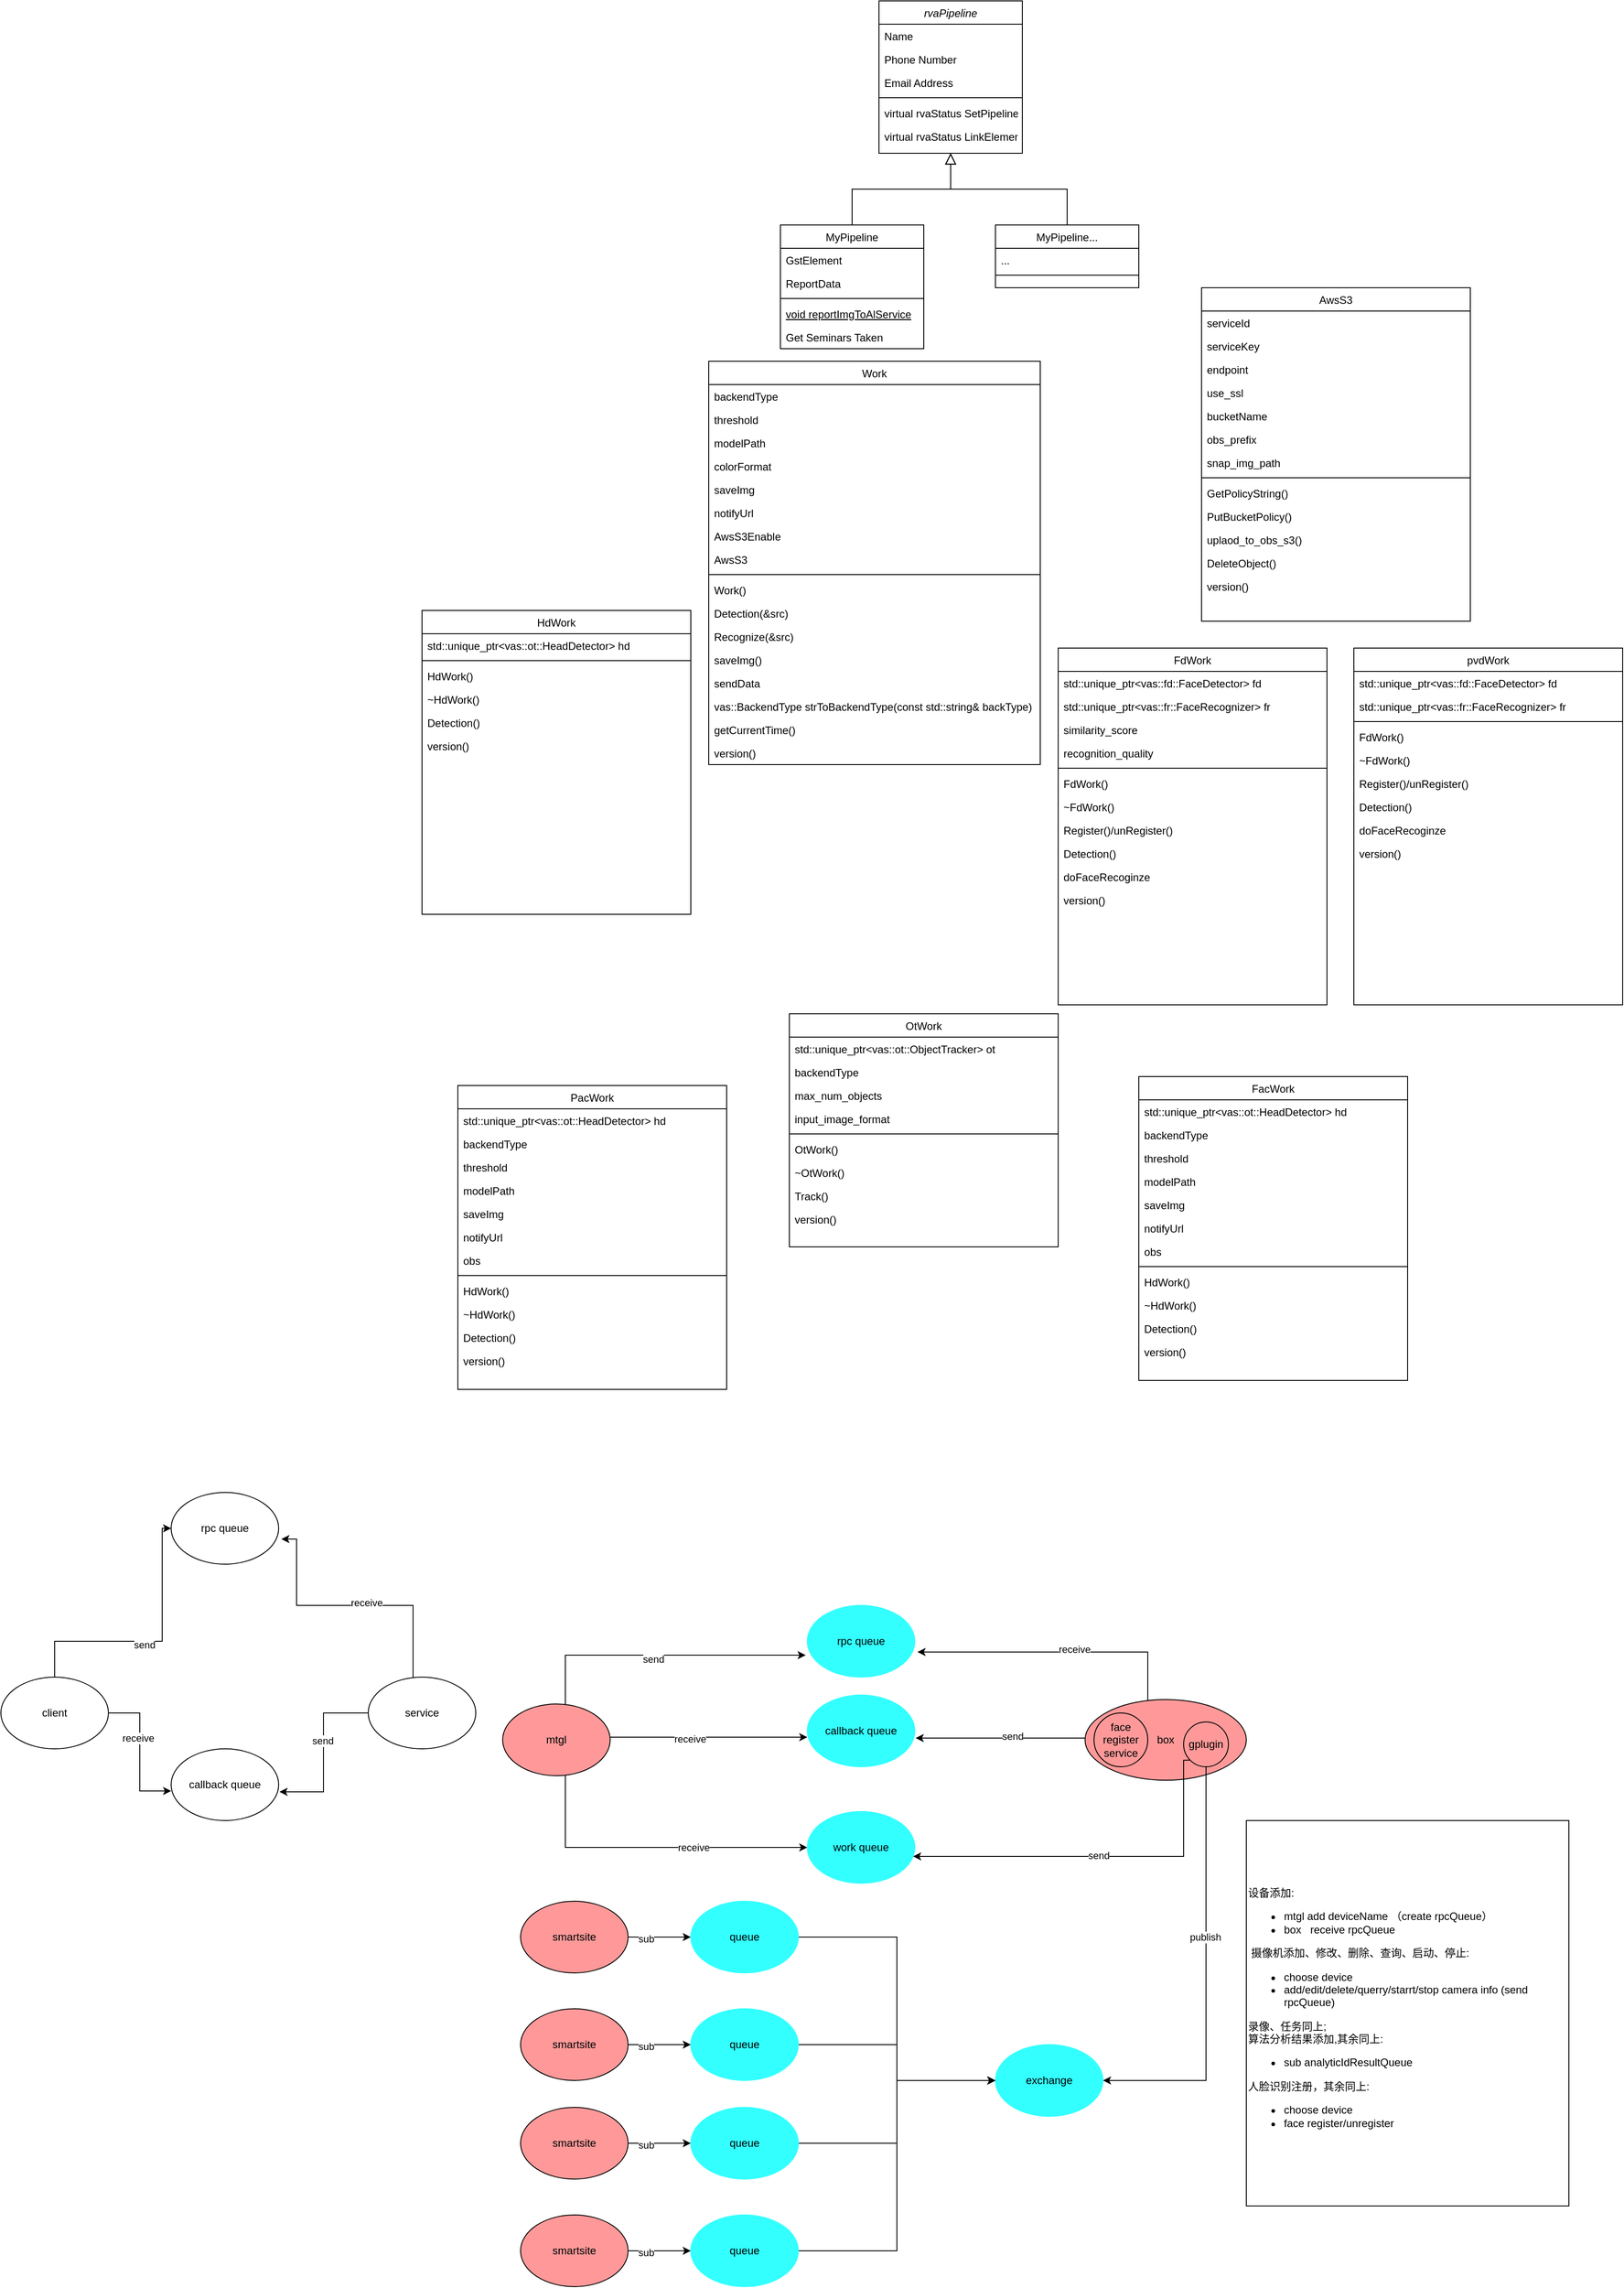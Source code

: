 <mxfile version="14.7.5" type="github">
  <diagram id="C5RBs43oDa-KdzZeNtuy" name="Page-1">
    <mxGraphModel dx="2182" dy="829" grid="1" gridSize="10" guides="1" tooltips="1" connect="1" arrows="1" fold="1" page="1" pageScale="1" pageWidth="827" pageHeight="1169" math="0" shadow="0">
      <root>
        <mxCell id="WIyWlLk6GJQsqaUBKTNV-0" />
        <mxCell id="WIyWlLk6GJQsqaUBKTNV-1" parent="WIyWlLk6GJQsqaUBKTNV-0" />
        <mxCell id="zkfFHV4jXpPFQw0GAbJ--0" value="rvaPipeline" style="swimlane;fontStyle=2;align=center;verticalAlign=top;childLayout=stackLayout;horizontal=1;startSize=26;horizontalStack=0;resizeParent=1;resizeLast=0;collapsible=1;marginBottom=0;rounded=0;shadow=0;strokeWidth=1;" parent="WIyWlLk6GJQsqaUBKTNV-1" vertex="1">
          <mxGeometry x="220" y="10" width="160" height="170" as="geometry">
            <mxRectangle x="230" y="140" width="160" height="26" as="alternateBounds" />
          </mxGeometry>
        </mxCell>
        <mxCell id="zkfFHV4jXpPFQw0GAbJ--1" value="Name" style="text;align=left;verticalAlign=top;spacingLeft=4;spacingRight=4;overflow=hidden;rotatable=0;points=[[0,0.5],[1,0.5]];portConstraint=eastwest;" parent="zkfFHV4jXpPFQw0GAbJ--0" vertex="1">
          <mxGeometry y="26" width="160" height="26" as="geometry" />
        </mxCell>
        <mxCell id="zkfFHV4jXpPFQw0GAbJ--2" value="Phone Number" style="text;align=left;verticalAlign=top;spacingLeft=4;spacingRight=4;overflow=hidden;rotatable=0;points=[[0,0.5],[1,0.5]];portConstraint=eastwest;rounded=0;shadow=0;html=0;" parent="zkfFHV4jXpPFQw0GAbJ--0" vertex="1">
          <mxGeometry y="52" width="160" height="26" as="geometry" />
        </mxCell>
        <mxCell id="zkfFHV4jXpPFQw0GAbJ--3" value="Email Address" style="text;align=left;verticalAlign=top;spacingLeft=4;spacingRight=4;overflow=hidden;rotatable=0;points=[[0,0.5],[1,0.5]];portConstraint=eastwest;rounded=0;shadow=0;html=0;" parent="zkfFHV4jXpPFQw0GAbJ--0" vertex="1">
          <mxGeometry y="78" width="160" height="26" as="geometry" />
        </mxCell>
        <mxCell id="zkfFHV4jXpPFQw0GAbJ--4" value="" style="line;html=1;strokeWidth=1;align=left;verticalAlign=middle;spacingTop=-1;spacingLeft=3;spacingRight=3;rotatable=0;labelPosition=right;points=[];portConstraint=eastwest;" parent="zkfFHV4jXpPFQw0GAbJ--0" vertex="1">
          <mxGeometry y="104" width="160" height="8" as="geometry" />
        </mxCell>
        <mxCell id="zkfFHV4jXpPFQw0GAbJ--5" value="virtual rvaStatus SetPipelineParams" style="text;align=left;verticalAlign=top;spacingLeft=4;spacingRight=4;overflow=hidden;rotatable=0;points=[[0,0.5],[1,0.5]];portConstraint=eastwest;" parent="zkfFHV4jXpPFQw0GAbJ--0" vertex="1">
          <mxGeometry y="112" width="160" height="26" as="geometry" />
        </mxCell>
        <mxCell id="EIuWIeSCN8ZFaZUn1zgs-3" value="virtual rvaStatus LinkElements()" style="text;align=left;verticalAlign=top;spacingLeft=4;spacingRight=4;overflow=hidden;rotatable=0;points=[[0,0.5],[1,0.5]];portConstraint=eastwest;" parent="zkfFHV4jXpPFQw0GAbJ--0" vertex="1">
          <mxGeometry y="138" width="160" height="26" as="geometry" />
        </mxCell>
        <mxCell id="zkfFHV4jXpPFQw0GAbJ--6" value="MyPipeline" style="swimlane;fontStyle=0;align=center;verticalAlign=top;childLayout=stackLayout;horizontal=1;startSize=26;horizontalStack=0;resizeParent=1;resizeLast=0;collapsible=1;marginBottom=0;rounded=0;shadow=0;strokeWidth=1;" parent="WIyWlLk6GJQsqaUBKTNV-1" vertex="1">
          <mxGeometry x="110" y="260" width="160" height="138" as="geometry">
            <mxRectangle x="130" y="380" width="160" height="26" as="alternateBounds" />
          </mxGeometry>
        </mxCell>
        <mxCell id="zkfFHV4jXpPFQw0GAbJ--7" value="GstElement" style="text;align=left;verticalAlign=top;spacingLeft=4;spacingRight=4;overflow=hidden;rotatable=0;points=[[0,0.5],[1,0.5]];portConstraint=eastwest;" parent="zkfFHV4jXpPFQw0GAbJ--6" vertex="1">
          <mxGeometry y="26" width="160" height="26" as="geometry" />
        </mxCell>
        <mxCell id="zkfFHV4jXpPFQw0GAbJ--8" value="ReportData" style="text;align=left;verticalAlign=top;spacingLeft=4;spacingRight=4;overflow=hidden;rotatable=0;points=[[0,0.5],[1,0.5]];portConstraint=eastwest;rounded=0;shadow=0;html=0;" parent="zkfFHV4jXpPFQw0GAbJ--6" vertex="1">
          <mxGeometry y="52" width="160" height="26" as="geometry" />
        </mxCell>
        <mxCell id="zkfFHV4jXpPFQw0GAbJ--9" value="" style="line;html=1;strokeWidth=1;align=left;verticalAlign=middle;spacingTop=-1;spacingLeft=3;spacingRight=3;rotatable=0;labelPosition=right;points=[];portConstraint=eastwest;" parent="zkfFHV4jXpPFQw0GAbJ--6" vertex="1">
          <mxGeometry y="78" width="160" height="8" as="geometry" />
        </mxCell>
        <mxCell id="zkfFHV4jXpPFQw0GAbJ--10" value="void reportImgToAlService" style="text;align=left;verticalAlign=top;spacingLeft=4;spacingRight=4;overflow=hidden;rotatable=0;points=[[0,0.5],[1,0.5]];portConstraint=eastwest;fontStyle=4;" parent="zkfFHV4jXpPFQw0GAbJ--6" vertex="1">
          <mxGeometry y="86" width="160" height="26" as="geometry" />
        </mxCell>
        <mxCell id="zkfFHV4jXpPFQw0GAbJ--11" value="Get Seminars Taken" style="text;align=left;verticalAlign=top;spacingLeft=4;spacingRight=4;overflow=hidden;rotatable=0;points=[[0,0.5],[1,0.5]];portConstraint=eastwest;" parent="zkfFHV4jXpPFQw0GAbJ--6" vertex="1">
          <mxGeometry y="112" width="160" height="26" as="geometry" />
        </mxCell>
        <mxCell id="zkfFHV4jXpPFQw0GAbJ--12" value="" style="endArrow=block;endSize=10;endFill=0;shadow=0;strokeWidth=1;rounded=0;edgeStyle=elbowEdgeStyle;elbow=vertical;" parent="WIyWlLk6GJQsqaUBKTNV-1" source="zkfFHV4jXpPFQw0GAbJ--6" target="zkfFHV4jXpPFQw0GAbJ--0" edge="1">
          <mxGeometry width="160" relative="1" as="geometry">
            <mxPoint x="190" y="103" as="sourcePoint" />
            <mxPoint x="190" y="103" as="targetPoint" />
          </mxGeometry>
        </mxCell>
        <mxCell id="zkfFHV4jXpPFQw0GAbJ--13" value="MyPipeline..." style="swimlane;fontStyle=0;align=center;verticalAlign=top;childLayout=stackLayout;horizontal=1;startSize=26;horizontalStack=0;resizeParent=1;resizeLast=0;collapsible=1;marginBottom=0;rounded=0;shadow=0;strokeWidth=1;" parent="WIyWlLk6GJQsqaUBKTNV-1" vertex="1">
          <mxGeometry x="350" y="260" width="160" height="70" as="geometry">
            <mxRectangle x="340" y="380" width="170" height="26" as="alternateBounds" />
          </mxGeometry>
        </mxCell>
        <mxCell id="zkfFHV4jXpPFQw0GAbJ--14" value="..." style="text;align=left;verticalAlign=top;spacingLeft=4;spacingRight=4;overflow=hidden;rotatable=0;points=[[0,0.5],[1,0.5]];portConstraint=eastwest;" parent="zkfFHV4jXpPFQw0GAbJ--13" vertex="1">
          <mxGeometry y="26" width="160" height="26" as="geometry" />
        </mxCell>
        <mxCell id="zkfFHV4jXpPFQw0GAbJ--15" value="" style="line;html=1;strokeWidth=1;align=left;verticalAlign=middle;spacingTop=-1;spacingLeft=3;spacingRight=3;rotatable=0;labelPosition=right;points=[];portConstraint=eastwest;" parent="zkfFHV4jXpPFQw0GAbJ--13" vertex="1">
          <mxGeometry y="52" width="160" height="8" as="geometry" />
        </mxCell>
        <mxCell id="zkfFHV4jXpPFQw0GAbJ--16" value="" style="endArrow=block;endSize=10;endFill=0;shadow=0;strokeWidth=1;rounded=0;edgeStyle=elbowEdgeStyle;elbow=vertical;" parent="WIyWlLk6GJQsqaUBKTNV-1" source="zkfFHV4jXpPFQw0GAbJ--13" target="zkfFHV4jXpPFQw0GAbJ--0" edge="1">
          <mxGeometry width="160" relative="1" as="geometry">
            <mxPoint x="200" y="273" as="sourcePoint" />
            <mxPoint x="300" y="171" as="targetPoint" />
          </mxGeometry>
        </mxCell>
        <mxCell id="EIuWIeSCN8ZFaZUn1zgs-45" value="HdWork" style="swimlane;fontStyle=0;align=center;verticalAlign=top;childLayout=stackLayout;horizontal=1;startSize=26;horizontalStack=0;resizeParent=1;resizeLast=0;collapsible=1;marginBottom=0;rounded=0;shadow=0;strokeWidth=1;" parent="WIyWlLk6GJQsqaUBKTNV-1" vertex="1">
          <mxGeometry x="-290" y="690" width="300" height="339" as="geometry">
            <mxRectangle x="508" y="120" width="160" height="26" as="alternateBounds" />
          </mxGeometry>
        </mxCell>
        <mxCell id="EIuWIeSCN8ZFaZUn1zgs-46" value="std::unique_ptr&lt;vas::ot::HeadDetector&gt; hd" style="text;align=left;verticalAlign=top;spacingLeft=4;spacingRight=4;overflow=hidden;rotatable=0;points=[[0,0.5],[1,0.5]];portConstraint=eastwest;" parent="EIuWIeSCN8ZFaZUn1zgs-45" vertex="1">
          <mxGeometry y="26" width="300" height="26" as="geometry" />
        </mxCell>
        <mxCell id="EIuWIeSCN8ZFaZUn1zgs-51" value="" style="line;html=1;strokeWidth=1;align=left;verticalAlign=middle;spacingTop=-1;spacingLeft=3;spacingRight=3;rotatable=0;labelPosition=right;points=[];portConstraint=eastwest;" parent="EIuWIeSCN8ZFaZUn1zgs-45" vertex="1">
          <mxGeometry y="52" width="300" height="8" as="geometry" />
        </mxCell>
        <mxCell id="EIuWIeSCN8ZFaZUn1zgs-52" value="HdWork()" style="text;align=left;verticalAlign=top;spacingLeft=4;spacingRight=4;overflow=hidden;rotatable=0;points=[[0,0.5],[1,0.5]];portConstraint=eastwest;" parent="EIuWIeSCN8ZFaZUn1zgs-45" vertex="1">
          <mxGeometry y="60" width="300" height="26" as="geometry" />
        </mxCell>
        <mxCell id="EIuWIeSCN8ZFaZUn1zgs-55" value="~HdWork()" style="text;align=left;verticalAlign=top;spacingLeft=4;spacingRight=4;overflow=hidden;rotatable=0;points=[[0,0.5],[1,0.5]];portConstraint=eastwest;" parent="EIuWIeSCN8ZFaZUn1zgs-45" vertex="1">
          <mxGeometry y="86" width="300" height="26" as="geometry" />
        </mxCell>
        <mxCell id="aHSUzF2l3U4_WT08x_av-0" value="Detection()" style="text;align=left;verticalAlign=top;spacingLeft=4;spacingRight=4;overflow=hidden;rotatable=0;points=[[0,0.5],[1,0.5]];portConstraint=eastwest;" parent="EIuWIeSCN8ZFaZUn1zgs-45" vertex="1">
          <mxGeometry y="112" width="300" height="26" as="geometry" />
        </mxCell>
        <mxCell id="aHSUzF2l3U4_WT08x_av-1" value="version()" style="text;align=left;verticalAlign=top;spacingLeft=4;spacingRight=4;overflow=hidden;rotatable=0;points=[[0,0.5],[1,0.5]];portConstraint=eastwest;" parent="EIuWIeSCN8ZFaZUn1zgs-45" vertex="1">
          <mxGeometry y="138" width="300" height="26" as="geometry" />
        </mxCell>
        <mxCell id="aHSUzF2l3U4_WT08x_av-2" value="FdWork" style="swimlane;fontStyle=0;align=center;verticalAlign=top;childLayout=stackLayout;horizontal=1;startSize=26;horizontalStack=0;resizeParent=1;resizeLast=0;collapsible=1;marginBottom=0;rounded=0;shadow=0;strokeWidth=1;" parent="WIyWlLk6GJQsqaUBKTNV-1" vertex="1">
          <mxGeometry x="420" y="732" width="300" height="398" as="geometry">
            <mxRectangle x="508" y="120" width="160" height="26" as="alternateBounds" />
          </mxGeometry>
        </mxCell>
        <mxCell id="aHSUzF2l3U4_WT08x_av-3" value="std::unique_ptr&lt;vas::fd::FaceDetector&gt; fd" style="text;align=left;verticalAlign=top;spacingLeft=4;spacingRight=4;overflow=hidden;rotatable=0;points=[[0,0.5],[1,0.5]];portConstraint=eastwest;" parent="aHSUzF2l3U4_WT08x_av-2" vertex="1">
          <mxGeometry y="26" width="300" height="26" as="geometry" />
        </mxCell>
        <mxCell id="wuCH2IQg_Po8L5Twyxa0-1" value="std::unique_ptr&lt;vas::fr::FaceRecognizer&gt; fr" style="text;align=left;verticalAlign=top;spacingLeft=4;spacingRight=4;overflow=hidden;rotatable=0;points=[[0,0.5],[1,0.5]];portConstraint=eastwest;" parent="aHSUzF2l3U4_WT08x_av-2" vertex="1">
          <mxGeometry y="52" width="300" height="26" as="geometry" />
        </mxCell>
        <mxCell id="wuCH2IQg_Po8L5Twyxa0-94" value="similarity_score" style="text;align=left;verticalAlign=top;spacingLeft=4;spacingRight=4;overflow=hidden;rotatable=0;points=[[0,0.5],[1,0.5]];portConstraint=eastwest;" parent="aHSUzF2l3U4_WT08x_av-2" vertex="1">
          <mxGeometry y="78" width="300" height="26" as="geometry" />
        </mxCell>
        <mxCell id="wuCH2IQg_Po8L5Twyxa0-95" value="recognition_quality" style="text;align=left;verticalAlign=top;spacingLeft=4;spacingRight=4;overflow=hidden;rotatable=0;points=[[0,0.5],[1,0.5]];portConstraint=eastwest;" parent="aHSUzF2l3U4_WT08x_av-2" vertex="1">
          <mxGeometry y="104" width="300" height="26" as="geometry" />
        </mxCell>
        <mxCell id="aHSUzF2l3U4_WT08x_av-10" value="" style="line;html=1;strokeWidth=1;align=left;verticalAlign=middle;spacingTop=-1;spacingLeft=3;spacingRight=3;rotatable=0;labelPosition=right;points=[];portConstraint=eastwest;" parent="aHSUzF2l3U4_WT08x_av-2" vertex="1">
          <mxGeometry y="130" width="300" height="8" as="geometry" />
        </mxCell>
        <mxCell id="aHSUzF2l3U4_WT08x_av-11" value="FdWork()" style="text;align=left;verticalAlign=top;spacingLeft=4;spacingRight=4;overflow=hidden;rotatable=0;points=[[0,0.5],[1,0.5]];portConstraint=eastwest;" parent="aHSUzF2l3U4_WT08x_av-2" vertex="1">
          <mxGeometry y="138" width="300" height="26" as="geometry" />
        </mxCell>
        <mxCell id="aHSUzF2l3U4_WT08x_av-12" value="~FdWork()" style="text;align=left;verticalAlign=top;spacingLeft=4;spacingRight=4;overflow=hidden;rotatable=0;points=[[0,0.5],[1,0.5]];portConstraint=eastwest;" parent="aHSUzF2l3U4_WT08x_av-2" vertex="1">
          <mxGeometry y="164" width="300" height="26" as="geometry" />
        </mxCell>
        <mxCell id="aHSUzF2l3U4_WT08x_av-13" value="Register()/unRegister()" style="text;align=left;verticalAlign=top;spacingLeft=4;spacingRight=4;overflow=hidden;rotatable=0;points=[[0,0.5],[1,0.5]];portConstraint=eastwest;" parent="aHSUzF2l3U4_WT08x_av-2" vertex="1">
          <mxGeometry y="190" width="300" height="26" as="geometry" />
        </mxCell>
        <mxCell id="aHSUzF2l3U4_WT08x_av-14" value="Detection()" style="text;align=left;verticalAlign=top;spacingLeft=4;spacingRight=4;overflow=hidden;rotatable=0;points=[[0,0.5],[1,0.5]];portConstraint=eastwest;" parent="aHSUzF2l3U4_WT08x_av-2" vertex="1">
          <mxGeometry y="216" width="300" height="26" as="geometry" />
        </mxCell>
        <mxCell id="wuCH2IQg_Po8L5Twyxa0-0" value="doFaceRecoginze" style="text;align=left;verticalAlign=top;spacingLeft=4;spacingRight=4;overflow=hidden;rotatable=0;points=[[0,0.5],[1,0.5]];portConstraint=eastwest;" parent="aHSUzF2l3U4_WT08x_av-2" vertex="1">
          <mxGeometry y="242" width="300" height="26" as="geometry" />
        </mxCell>
        <mxCell id="aHSUzF2l3U4_WT08x_av-16" value="version()" style="text;align=left;verticalAlign=top;spacingLeft=4;spacingRight=4;overflow=hidden;rotatable=0;points=[[0,0.5],[1,0.5]];portConstraint=eastwest;" parent="aHSUzF2l3U4_WT08x_av-2" vertex="1">
          <mxGeometry y="268" width="300" height="26" as="geometry" />
        </mxCell>
        <mxCell id="wuCH2IQg_Po8L5Twyxa0-3" value="PacWork" style="swimlane;fontStyle=0;align=center;verticalAlign=top;childLayout=stackLayout;horizontal=1;startSize=26;horizontalStack=0;resizeParent=1;resizeLast=0;collapsible=1;marginBottom=0;rounded=0;shadow=0;strokeWidth=1;" parent="WIyWlLk6GJQsqaUBKTNV-1" vertex="1">
          <mxGeometry x="-250" y="1220" width="300" height="339" as="geometry">
            <mxRectangle x="508" y="120" width="160" height="26" as="alternateBounds" />
          </mxGeometry>
        </mxCell>
        <mxCell id="wuCH2IQg_Po8L5Twyxa0-4" value="std::unique_ptr&lt;vas::ot::HeadDetector&gt; hd" style="text;align=left;verticalAlign=top;spacingLeft=4;spacingRight=4;overflow=hidden;rotatable=0;points=[[0,0.5],[1,0.5]];portConstraint=eastwest;" parent="wuCH2IQg_Po8L5Twyxa0-3" vertex="1">
          <mxGeometry y="26" width="300" height="26" as="geometry" />
        </mxCell>
        <mxCell id="wuCH2IQg_Po8L5Twyxa0-5" value="backendType" style="text;align=left;verticalAlign=top;spacingLeft=4;spacingRight=4;overflow=hidden;rotatable=0;points=[[0,0.5],[1,0.5]];portConstraint=eastwest;rounded=0;shadow=0;html=0;" parent="wuCH2IQg_Po8L5Twyxa0-3" vertex="1">
          <mxGeometry y="52" width="300" height="26" as="geometry" />
        </mxCell>
        <mxCell id="wuCH2IQg_Po8L5Twyxa0-6" value="threshold" style="text;align=left;verticalAlign=top;spacingLeft=4;spacingRight=4;overflow=hidden;rotatable=0;points=[[0,0.5],[1,0.5]];portConstraint=eastwest;rounded=0;shadow=0;html=0;" parent="wuCH2IQg_Po8L5Twyxa0-3" vertex="1">
          <mxGeometry y="78" width="300" height="26" as="geometry" />
        </mxCell>
        <mxCell id="wuCH2IQg_Po8L5Twyxa0-7" value="modelPath" style="text;align=left;verticalAlign=top;spacingLeft=4;spacingRight=4;overflow=hidden;rotatable=0;points=[[0,0.5],[1,0.5]];portConstraint=eastwest;rounded=0;shadow=0;html=0;" parent="wuCH2IQg_Po8L5Twyxa0-3" vertex="1">
          <mxGeometry y="104" width="300" height="26" as="geometry" />
        </mxCell>
        <mxCell id="wuCH2IQg_Po8L5Twyxa0-8" value="saveImg" style="text;align=left;verticalAlign=top;spacingLeft=4;spacingRight=4;overflow=hidden;rotatable=0;points=[[0,0.5],[1,0.5]];portConstraint=eastwest;rounded=0;shadow=0;html=0;" parent="wuCH2IQg_Po8L5Twyxa0-3" vertex="1">
          <mxGeometry y="130" width="300" height="26" as="geometry" />
        </mxCell>
        <mxCell id="wuCH2IQg_Po8L5Twyxa0-9" value="notifyUrl" style="text;align=left;verticalAlign=top;spacingLeft=4;spacingRight=4;overflow=hidden;rotatable=0;points=[[0,0.5],[1,0.5]];portConstraint=eastwest;rounded=0;shadow=0;html=0;" parent="wuCH2IQg_Po8L5Twyxa0-3" vertex="1">
          <mxGeometry y="156" width="300" height="26" as="geometry" />
        </mxCell>
        <mxCell id="wuCH2IQg_Po8L5Twyxa0-10" value="obs" style="text;align=left;verticalAlign=top;spacingLeft=4;spacingRight=4;overflow=hidden;rotatable=0;points=[[0,0.5],[1,0.5]];portConstraint=eastwest;rounded=0;shadow=0;html=0;" parent="wuCH2IQg_Po8L5Twyxa0-3" vertex="1">
          <mxGeometry y="182" width="300" height="26" as="geometry" />
        </mxCell>
        <mxCell id="wuCH2IQg_Po8L5Twyxa0-11" value="" style="line;html=1;strokeWidth=1;align=left;verticalAlign=middle;spacingTop=-1;spacingLeft=3;spacingRight=3;rotatable=0;labelPosition=right;points=[];portConstraint=eastwest;" parent="wuCH2IQg_Po8L5Twyxa0-3" vertex="1">
          <mxGeometry y="208" width="300" height="8" as="geometry" />
        </mxCell>
        <mxCell id="wuCH2IQg_Po8L5Twyxa0-12" value="HdWork()" style="text;align=left;verticalAlign=top;spacingLeft=4;spacingRight=4;overflow=hidden;rotatable=0;points=[[0,0.5],[1,0.5]];portConstraint=eastwest;" parent="wuCH2IQg_Po8L5Twyxa0-3" vertex="1">
          <mxGeometry y="216" width="300" height="26" as="geometry" />
        </mxCell>
        <mxCell id="wuCH2IQg_Po8L5Twyxa0-13" value="~HdWork()" style="text;align=left;verticalAlign=top;spacingLeft=4;spacingRight=4;overflow=hidden;rotatable=0;points=[[0,0.5],[1,0.5]];portConstraint=eastwest;" parent="wuCH2IQg_Po8L5Twyxa0-3" vertex="1">
          <mxGeometry y="242" width="300" height="26" as="geometry" />
        </mxCell>
        <mxCell id="wuCH2IQg_Po8L5Twyxa0-14" value="Detection()" style="text;align=left;verticalAlign=top;spacingLeft=4;spacingRight=4;overflow=hidden;rotatable=0;points=[[0,0.5],[1,0.5]];portConstraint=eastwest;" parent="wuCH2IQg_Po8L5Twyxa0-3" vertex="1">
          <mxGeometry y="268" width="300" height="26" as="geometry" />
        </mxCell>
        <mxCell id="wuCH2IQg_Po8L5Twyxa0-15" value="version()" style="text;align=left;verticalAlign=top;spacingLeft=4;spacingRight=4;overflow=hidden;rotatable=0;points=[[0,0.5],[1,0.5]];portConstraint=eastwest;" parent="wuCH2IQg_Po8L5Twyxa0-3" vertex="1">
          <mxGeometry y="294" width="300" height="26" as="geometry" />
        </mxCell>
        <mxCell id="wuCH2IQg_Po8L5Twyxa0-17" value="OtWork" style="swimlane;fontStyle=0;align=center;verticalAlign=top;childLayout=stackLayout;horizontal=1;startSize=26;horizontalStack=0;resizeParent=1;resizeLast=0;collapsible=1;marginBottom=0;rounded=0;shadow=0;strokeWidth=1;" parent="WIyWlLk6GJQsqaUBKTNV-1" vertex="1">
          <mxGeometry x="120" y="1140" width="300" height="260" as="geometry">
            <mxRectangle x="508" y="120" width="160" height="26" as="alternateBounds" />
          </mxGeometry>
        </mxCell>
        <mxCell id="wuCH2IQg_Po8L5Twyxa0-18" value="std::unique_ptr&lt;vas::ot::ObjectTracker&gt; ot" style="text;align=left;verticalAlign=top;spacingLeft=4;spacingRight=4;overflow=hidden;rotatable=0;points=[[0,0.5],[1,0.5]];portConstraint=eastwest;" parent="wuCH2IQg_Po8L5Twyxa0-17" vertex="1">
          <mxGeometry y="26" width="300" height="26" as="geometry" />
        </mxCell>
        <mxCell id="wuCH2IQg_Po8L5Twyxa0-19" value="backendType" style="text;align=left;verticalAlign=top;spacingLeft=4;spacingRight=4;overflow=hidden;rotatable=0;points=[[0,0.5],[1,0.5]];portConstraint=eastwest;rounded=0;shadow=0;html=0;" parent="wuCH2IQg_Po8L5Twyxa0-17" vertex="1">
          <mxGeometry y="52" width="300" height="26" as="geometry" />
        </mxCell>
        <mxCell id="wuCH2IQg_Po8L5Twyxa0-21" value="max_num_objects" style="text;align=left;verticalAlign=top;spacingLeft=4;spacingRight=4;overflow=hidden;rotatable=0;points=[[0,0.5],[1,0.5]];portConstraint=eastwest;rounded=0;shadow=0;html=0;" parent="wuCH2IQg_Po8L5Twyxa0-17" vertex="1">
          <mxGeometry y="78" width="300" height="26" as="geometry" />
        </mxCell>
        <mxCell id="wuCH2IQg_Po8L5Twyxa0-22" value="input_image_format" style="text;align=left;verticalAlign=top;spacingLeft=4;spacingRight=4;overflow=hidden;rotatable=0;points=[[0,0.5],[1,0.5]];portConstraint=eastwest;rounded=0;shadow=0;html=0;" parent="wuCH2IQg_Po8L5Twyxa0-17" vertex="1">
          <mxGeometry y="104" width="300" height="26" as="geometry" />
        </mxCell>
        <mxCell id="wuCH2IQg_Po8L5Twyxa0-25" value="" style="line;html=1;strokeWidth=1;align=left;verticalAlign=middle;spacingTop=-1;spacingLeft=3;spacingRight=3;rotatable=0;labelPosition=right;points=[];portConstraint=eastwest;" parent="wuCH2IQg_Po8L5Twyxa0-17" vertex="1">
          <mxGeometry y="130" width="300" height="8" as="geometry" />
        </mxCell>
        <mxCell id="wuCH2IQg_Po8L5Twyxa0-26" value="OtWork()" style="text;align=left;verticalAlign=top;spacingLeft=4;spacingRight=4;overflow=hidden;rotatable=0;points=[[0,0.5],[1,0.5]];portConstraint=eastwest;" parent="wuCH2IQg_Po8L5Twyxa0-17" vertex="1">
          <mxGeometry y="138" width="300" height="26" as="geometry" />
        </mxCell>
        <mxCell id="wuCH2IQg_Po8L5Twyxa0-27" value="~OtWork()" style="text;align=left;verticalAlign=top;spacingLeft=4;spacingRight=4;overflow=hidden;rotatable=0;points=[[0,0.5],[1,0.5]];portConstraint=eastwest;" parent="wuCH2IQg_Po8L5Twyxa0-17" vertex="1">
          <mxGeometry y="164" width="300" height="26" as="geometry" />
        </mxCell>
        <mxCell id="wuCH2IQg_Po8L5Twyxa0-28" value="Track()" style="text;align=left;verticalAlign=top;spacingLeft=4;spacingRight=4;overflow=hidden;rotatable=0;points=[[0,0.5],[1,0.5]];portConstraint=eastwest;" parent="wuCH2IQg_Po8L5Twyxa0-17" vertex="1">
          <mxGeometry y="190" width="300" height="26" as="geometry" />
        </mxCell>
        <mxCell id="wuCH2IQg_Po8L5Twyxa0-29" value="version()" style="text;align=left;verticalAlign=top;spacingLeft=4;spacingRight=4;overflow=hidden;rotatable=0;points=[[0,0.5],[1,0.5]];portConstraint=eastwest;" parent="wuCH2IQg_Po8L5Twyxa0-17" vertex="1">
          <mxGeometry y="216" width="300" height="26" as="geometry" />
        </mxCell>
        <mxCell id="wuCH2IQg_Po8L5Twyxa0-30" value="FacWork" style="swimlane;fontStyle=0;align=center;verticalAlign=top;childLayout=stackLayout;horizontal=1;startSize=26;horizontalStack=0;resizeParent=1;resizeLast=0;collapsible=1;marginBottom=0;rounded=0;shadow=0;strokeWidth=1;" parent="WIyWlLk6GJQsqaUBKTNV-1" vertex="1">
          <mxGeometry x="510" y="1210" width="300" height="339" as="geometry">
            <mxRectangle x="508" y="120" width="160" height="26" as="alternateBounds" />
          </mxGeometry>
        </mxCell>
        <mxCell id="wuCH2IQg_Po8L5Twyxa0-31" value="std::unique_ptr&lt;vas::ot::HeadDetector&gt; hd" style="text;align=left;verticalAlign=top;spacingLeft=4;spacingRight=4;overflow=hidden;rotatable=0;points=[[0,0.5],[1,0.5]];portConstraint=eastwest;" parent="wuCH2IQg_Po8L5Twyxa0-30" vertex="1">
          <mxGeometry y="26" width="300" height="26" as="geometry" />
        </mxCell>
        <mxCell id="wuCH2IQg_Po8L5Twyxa0-32" value="backendType" style="text;align=left;verticalAlign=top;spacingLeft=4;spacingRight=4;overflow=hidden;rotatable=0;points=[[0,0.5],[1,0.5]];portConstraint=eastwest;rounded=0;shadow=0;html=0;" parent="wuCH2IQg_Po8L5Twyxa0-30" vertex="1">
          <mxGeometry y="52" width="300" height="26" as="geometry" />
        </mxCell>
        <mxCell id="wuCH2IQg_Po8L5Twyxa0-33" value="threshold" style="text;align=left;verticalAlign=top;spacingLeft=4;spacingRight=4;overflow=hidden;rotatable=0;points=[[0,0.5],[1,0.5]];portConstraint=eastwest;rounded=0;shadow=0;html=0;" parent="wuCH2IQg_Po8L5Twyxa0-30" vertex="1">
          <mxGeometry y="78" width="300" height="26" as="geometry" />
        </mxCell>
        <mxCell id="wuCH2IQg_Po8L5Twyxa0-34" value="modelPath" style="text;align=left;verticalAlign=top;spacingLeft=4;spacingRight=4;overflow=hidden;rotatable=0;points=[[0,0.5],[1,0.5]];portConstraint=eastwest;rounded=0;shadow=0;html=0;" parent="wuCH2IQg_Po8L5Twyxa0-30" vertex="1">
          <mxGeometry y="104" width="300" height="26" as="geometry" />
        </mxCell>
        <mxCell id="wuCH2IQg_Po8L5Twyxa0-35" value="saveImg" style="text;align=left;verticalAlign=top;spacingLeft=4;spacingRight=4;overflow=hidden;rotatable=0;points=[[0,0.5],[1,0.5]];portConstraint=eastwest;rounded=0;shadow=0;html=0;" parent="wuCH2IQg_Po8L5Twyxa0-30" vertex="1">
          <mxGeometry y="130" width="300" height="26" as="geometry" />
        </mxCell>
        <mxCell id="wuCH2IQg_Po8L5Twyxa0-36" value="notifyUrl" style="text;align=left;verticalAlign=top;spacingLeft=4;spacingRight=4;overflow=hidden;rotatable=0;points=[[0,0.5],[1,0.5]];portConstraint=eastwest;rounded=0;shadow=0;html=0;" parent="wuCH2IQg_Po8L5Twyxa0-30" vertex="1">
          <mxGeometry y="156" width="300" height="26" as="geometry" />
        </mxCell>
        <mxCell id="wuCH2IQg_Po8L5Twyxa0-37" value="obs" style="text;align=left;verticalAlign=top;spacingLeft=4;spacingRight=4;overflow=hidden;rotatable=0;points=[[0,0.5],[1,0.5]];portConstraint=eastwest;rounded=0;shadow=0;html=0;" parent="wuCH2IQg_Po8L5Twyxa0-30" vertex="1">
          <mxGeometry y="182" width="300" height="26" as="geometry" />
        </mxCell>
        <mxCell id="wuCH2IQg_Po8L5Twyxa0-38" value="" style="line;html=1;strokeWidth=1;align=left;verticalAlign=middle;spacingTop=-1;spacingLeft=3;spacingRight=3;rotatable=0;labelPosition=right;points=[];portConstraint=eastwest;" parent="wuCH2IQg_Po8L5Twyxa0-30" vertex="1">
          <mxGeometry y="208" width="300" height="8" as="geometry" />
        </mxCell>
        <mxCell id="wuCH2IQg_Po8L5Twyxa0-39" value="HdWork()" style="text;align=left;verticalAlign=top;spacingLeft=4;spacingRight=4;overflow=hidden;rotatable=0;points=[[0,0.5],[1,0.5]];portConstraint=eastwest;" parent="wuCH2IQg_Po8L5Twyxa0-30" vertex="1">
          <mxGeometry y="216" width="300" height="26" as="geometry" />
        </mxCell>
        <mxCell id="wuCH2IQg_Po8L5Twyxa0-40" value="~HdWork()" style="text;align=left;verticalAlign=top;spacingLeft=4;spacingRight=4;overflow=hidden;rotatable=0;points=[[0,0.5],[1,0.5]];portConstraint=eastwest;" parent="wuCH2IQg_Po8L5Twyxa0-30" vertex="1">
          <mxGeometry y="242" width="300" height="26" as="geometry" />
        </mxCell>
        <mxCell id="wuCH2IQg_Po8L5Twyxa0-41" value="Detection()" style="text;align=left;verticalAlign=top;spacingLeft=4;spacingRight=4;overflow=hidden;rotatable=0;points=[[0,0.5],[1,0.5]];portConstraint=eastwest;" parent="wuCH2IQg_Po8L5Twyxa0-30" vertex="1">
          <mxGeometry y="268" width="300" height="26" as="geometry" />
        </mxCell>
        <mxCell id="wuCH2IQg_Po8L5Twyxa0-42" value="version()" style="text;align=left;verticalAlign=top;spacingLeft=4;spacingRight=4;overflow=hidden;rotatable=0;points=[[0,0.5],[1,0.5]];portConstraint=eastwest;" parent="wuCH2IQg_Po8L5Twyxa0-30" vertex="1">
          <mxGeometry y="294" width="300" height="26" as="geometry" />
        </mxCell>
        <mxCell id="wuCH2IQg_Po8L5Twyxa0-45" value="Work" style="swimlane;fontStyle=0;align=center;verticalAlign=top;childLayout=stackLayout;horizontal=1;startSize=26;horizontalStack=0;resizeParent=1;resizeLast=0;collapsible=1;marginBottom=0;rounded=0;shadow=0;strokeWidth=1;" parent="WIyWlLk6GJQsqaUBKTNV-1" vertex="1">
          <mxGeometry x="30" y="412" width="370" height="450" as="geometry">
            <mxRectangle x="508" y="120" width="160" height="26" as="alternateBounds" />
          </mxGeometry>
        </mxCell>
        <mxCell id="wuCH2IQg_Po8L5Twyxa0-47" value="backendType" style="text;align=left;verticalAlign=top;spacingLeft=4;spacingRight=4;overflow=hidden;rotatable=0;points=[[0,0.5],[1,0.5]];portConstraint=eastwest;rounded=0;shadow=0;html=0;" parent="wuCH2IQg_Po8L5Twyxa0-45" vertex="1">
          <mxGeometry y="26" width="370" height="26" as="geometry" />
        </mxCell>
        <mxCell id="wuCH2IQg_Po8L5Twyxa0-48" value="threshold" style="text;align=left;verticalAlign=top;spacingLeft=4;spacingRight=4;overflow=hidden;rotatable=0;points=[[0,0.5],[1,0.5]];portConstraint=eastwest;rounded=0;shadow=0;html=0;" parent="wuCH2IQg_Po8L5Twyxa0-45" vertex="1">
          <mxGeometry y="52" width="370" height="26" as="geometry" />
        </mxCell>
        <mxCell id="wuCH2IQg_Po8L5Twyxa0-49" value="modelPath" style="text;align=left;verticalAlign=top;spacingLeft=4;spacingRight=4;overflow=hidden;rotatable=0;points=[[0,0.5],[1,0.5]];portConstraint=eastwest;rounded=0;shadow=0;html=0;" parent="wuCH2IQg_Po8L5Twyxa0-45" vertex="1">
          <mxGeometry y="78" width="370" height="26" as="geometry" />
        </mxCell>
        <mxCell id="wuCH2IQg_Po8L5Twyxa0-51" value="colorFormat" style="text;align=left;verticalAlign=top;spacingLeft=4;spacingRight=4;overflow=hidden;rotatable=0;points=[[0,0.5],[1,0.5]];portConstraint=eastwest;rounded=0;shadow=0;html=0;" parent="wuCH2IQg_Po8L5Twyxa0-45" vertex="1">
          <mxGeometry y="104" width="370" height="26" as="geometry" />
        </mxCell>
        <mxCell id="wuCH2IQg_Po8L5Twyxa0-50" value="saveImg" style="text;align=left;verticalAlign=top;spacingLeft=4;spacingRight=4;overflow=hidden;rotatable=0;points=[[0,0.5],[1,0.5]];portConstraint=eastwest;rounded=0;shadow=0;html=0;" parent="wuCH2IQg_Po8L5Twyxa0-45" vertex="1">
          <mxGeometry y="130" width="370" height="26" as="geometry" />
        </mxCell>
        <mxCell id="wuCH2IQg_Po8L5Twyxa0-78" value="notifyUrl" style="text;align=left;verticalAlign=top;spacingLeft=4;spacingRight=4;overflow=hidden;rotatable=0;points=[[0,0.5],[1,0.5]];portConstraint=eastwest;rounded=0;shadow=0;html=0;" parent="wuCH2IQg_Po8L5Twyxa0-45" vertex="1">
          <mxGeometry y="156" width="370" height="26" as="geometry" />
        </mxCell>
        <mxCell id="wuCH2IQg_Po8L5Twyxa0-52" value="AwsS3Enable" style="text;align=left;verticalAlign=top;spacingLeft=4;spacingRight=4;overflow=hidden;rotatable=0;points=[[0,0.5],[1,0.5]];portConstraint=eastwest;rounded=0;shadow=0;html=0;" parent="wuCH2IQg_Po8L5Twyxa0-45" vertex="1">
          <mxGeometry y="182" width="370" height="26" as="geometry" />
        </mxCell>
        <mxCell id="wuCH2IQg_Po8L5Twyxa0-97" value="AwsS3" style="text;align=left;verticalAlign=top;spacingLeft=4;spacingRight=4;overflow=hidden;rotatable=0;points=[[0,0.5],[1,0.5]];portConstraint=eastwest;rounded=0;shadow=0;html=0;" parent="wuCH2IQg_Po8L5Twyxa0-45" vertex="1">
          <mxGeometry y="208" width="370" height="26" as="geometry" />
        </mxCell>
        <mxCell id="wuCH2IQg_Po8L5Twyxa0-53" value="" style="line;html=1;strokeWidth=1;align=left;verticalAlign=middle;spacingTop=-1;spacingLeft=3;spacingRight=3;rotatable=0;labelPosition=right;points=[];portConstraint=eastwest;" parent="wuCH2IQg_Po8L5Twyxa0-45" vertex="1">
          <mxGeometry y="234" width="370" height="8" as="geometry" />
        </mxCell>
        <mxCell id="wuCH2IQg_Po8L5Twyxa0-54" value="Work()" style="text;align=left;verticalAlign=top;spacingLeft=4;spacingRight=4;overflow=hidden;rotatable=0;points=[[0,0.5],[1,0.5]];portConstraint=eastwest;" parent="wuCH2IQg_Po8L5Twyxa0-45" vertex="1">
          <mxGeometry y="242" width="370" height="26" as="geometry" />
        </mxCell>
        <mxCell id="wuCH2IQg_Po8L5Twyxa0-56" value="Detection(&amp;src)" style="text;align=left;verticalAlign=top;spacingLeft=4;spacingRight=4;overflow=hidden;rotatable=0;points=[[0,0.5],[1,0.5]];portConstraint=eastwest;" parent="wuCH2IQg_Po8L5Twyxa0-45" vertex="1">
          <mxGeometry y="268" width="370" height="26" as="geometry" />
        </mxCell>
        <mxCell id="B-1sp_UQPxZxmX_SxxcJ-0" value="Recognize(&amp;src)" style="text;align=left;verticalAlign=top;spacingLeft=4;spacingRight=4;overflow=hidden;rotatable=0;points=[[0,0.5],[1,0.5]];portConstraint=eastwest;" parent="wuCH2IQg_Po8L5Twyxa0-45" vertex="1">
          <mxGeometry y="294" width="370" height="26" as="geometry" />
        </mxCell>
        <mxCell id="wuCH2IQg_Po8L5Twyxa0-59" value="saveImg()" style="text;align=left;verticalAlign=top;spacingLeft=4;spacingRight=4;overflow=hidden;rotatable=0;points=[[0,0.5],[1,0.5]];portConstraint=eastwest;" parent="wuCH2IQg_Po8L5Twyxa0-45" vertex="1">
          <mxGeometry y="320" width="370" height="26" as="geometry" />
        </mxCell>
        <mxCell id="wuCH2IQg_Po8L5Twyxa0-57" value="sendData" style="text;align=left;verticalAlign=top;spacingLeft=4;spacingRight=4;overflow=hidden;rotatable=0;points=[[0,0.5],[1,0.5]];portConstraint=eastwest;" parent="wuCH2IQg_Po8L5Twyxa0-45" vertex="1">
          <mxGeometry y="346" width="370" height="26" as="geometry" />
        </mxCell>
        <mxCell id="wuCH2IQg_Po8L5Twyxa0-98" value="vas::BackendType strToBackendType(const std::string&amp; backType)" style="text;align=left;verticalAlign=top;spacingLeft=4;spacingRight=4;overflow=hidden;rotatable=0;points=[[0,0.5],[1,0.5]];portConstraint=eastwest;" parent="wuCH2IQg_Po8L5Twyxa0-45" vertex="1">
          <mxGeometry y="372" width="370" height="26" as="geometry" />
        </mxCell>
        <mxCell id="wuCH2IQg_Po8L5Twyxa0-99" value="getCurrentTime()" style="text;align=left;verticalAlign=top;spacingLeft=4;spacingRight=4;overflow=hidden;rotatable=0;points=[[0,0.5],[1,0.5]];portConstraint=eastwest;" parent="wuCH2IQg_Po8L5Twyxa0-45" vertex="1">
          <mxGeometry y="398" width="370" height="26" as="geometry" />
        </mxCell>
        <mxCell id="wuCH2IQg_Po8L5Twyxa0-58" value="version()" style="text;align=left;verticalAlign=top;spacingLeft=4;spacingRight=4;overflow=hidden;rotatable=0;points=[[0,0.5],[1,0.5]];portConstraint=eastwest;" parent="wuCH2IQg_Po8L5Twyxa0-45" vertex="1">
          <mxGeometry y="424" width="370" height="26" as="geometry" />
        </mxCell>
        <mxCell id="wuCH2IQg_Po8L5Twyxa0-61" value="pvdWork" style="swimlane;fontStyle=0;align=center;verticalAlign=top;childLayout=stackLayout;horizontal=1;startSize=26;horizontalStack=0;resizeParent=1;resizeLast=0;collapsible=1;marginBottom=0;rounded=0;shadow=0;strokeWidth=1;" parent="WIyWlLk6GJQsqaUBKTNV-1" vertex="1">
          <mxGeometry x="750" y="732" width="300" height="398" as="geometry">
            <mxRectangle x="508" y="120" width="160" height="26" as="alternateBounds" />
          </mxGeometry>
        </mxCell>
        <mxCell id="wuCH2IQg_Po8L5Twyxa0-62" value="std::unique_ptr&lt;vas::fd::FaceDetector&gt; fd" style="text;align=left;verticalAlign=top;spacingLeft=4;spacingRight=4;overflow=hidden;rotatable=0;points=[[0,0.5],[1,0.5]];portConstraint=eastwest;" parent="wuCH2IQg_Po8L5Twyxa0-61" vertex="1">
          <mxGeometry y="26" width="300" height="26" as="geometry" />
        </mxCell>
        <mxCell id="wuCH2IQg_Po8L5Twyxa0-63" value="std::unique_ptr&lt;vas::fr::FaceRecognizer&gt; fr" style="text;align=left;verticalAlign=top;spacingLeft=4;spacingRight=4;overflow=hidden;rotatable=0;points=[[0,0.5],[1,0.5]];portConstraint=eastwest;" parent="wuCH2IQg_Po8L5Twyxa0-61" vertex="1">
          <mxGeometry y="52" width="300" height="26" as="geometry" />
        </mxCell>
        <mxCell id="wuCH2IQg_Po8L5Twyxa0-70" value="" style="line;html=1;strokeWidth=1;align=left;verticalAlign=middle;spacingTop=-1;spacingLeft=3;spacingRight=3;rotatable=0;labelPosition=right;points=[];portConstraint=eastwest;" parent="wuCH2IQg_Po8L5Twyxa0-61" vertex="1">
          <mxGeometry y="78" width="300" height="8" as="geometry" />
        </mxCell>
        <mxCell id="wuCH2IQg_Po8L5Twyxa0-71" value="FdWork()" style="text;align=left;verticalAlign=top;spacingLeft=4;spacingRight=4;overflow=hidden;rotatable=0;points=[[0,0.5],[1,0.5]];portConstraint=eastwest;" parent="wuCH2IQg_Po8L5Twyxa0-61" vertex="1">
          <mxGeometry y="86" width="300" height="26" as="geometry" />
        </mxCell>
        <mxCell id="wuCH2IQg_Po8L5Twyxa0-72" value="~FdWork()" style="text;align=left;verticalAlign=top;spacingLeft=4;spacingRight=4;overflow=hidden;rotatable=0;points=[[0,0.5],[1,0.5]];portConstraint=eastwest;" parent="wuCH2IQg_Po8L5Twyxa0-61" vertex="1">
          <mxGeometry y="112" width="300" height="26" as="geometry" />
        </mxCell>
        <mxCell id="wuCH2IQg_Po8L5Twyxa0-73" value="Register()/unRegister()" style="text;align=left;verticalAlign=top;spacingLeft=4;spacingRight=4;overflow=hidden;rotatable=0;points=[[0,0.5],[1,0.5]];portConstraint=eastwest;" parent="wuCH2IQg_Po8L5Twyxa0-61" vertex="1">
          <mxGeometry y="138" width="300" height="26" as="geometry" />
        </mxCell>
        <mxCell id="wuCH2IQg_Po8L5Twyxa0-74" value="Detection()" style="text;align=left;verticalAlign=top;spacingLeft=4;spacingRight=4;overflow=hidden;rotatable=0;points=[[0,0.5],[1,0.5]];portConstraint=eastwest;" parent="wuCH2IQg_Po8L5Twyxa0-61" vertex="1">
          <mxGeometry y="164" width="300" height="26" as="geometry" />
        </mxCell>
        <mxCell id="wuCH2IQg_Po8L5Twyxa0-75" value="doFaceRecoginze" style="text;align=left;verticalAlign=top;spacingLeft=4;spacingRight=4;overflow=hidden;rotatable=0;points=[[0,0.5],[1,0.5]];portConstraint=eastwest;" parent="wuCH2IQg_Po8L5Twyxa0-61" vertex="1">
          <mxGeometry y="190" width="300" height="26" as="geometry" />
        </mxCell>
        <mxCell id="wuCH2IQg_Po8L5Twyxa0-76" value="version()" style="text;align=left;verticalAlign=top;spacingLeft=4;spacingRight=4;overflow=hidden;rotatable=0;points=[[0,0.5],[1,0.5]];portConstraint=eastwest;" parent="wuCH2IQg_Po8L5Twyxa0-61" vertex="1">
          <mxGeometry y="216" width="300" height="26" as="geometry" />
        </mxCell>
        <mxCell id="wuCH2IQg_Po8L5Twyxa0-79" value="AwsS3" style="swimlane;fontStyle=0;align=center;verticalAlign=top;childLayout=stackLayout;horizontal=1;startSize=26;horizontalStack=0;resizeParent=1;resizeLast=0;collapsible=1;marginBottom=0;rounded=0;shadow=0;strokeWidth=1;" parent="WIyWlLk6GJQsqaUBKTNV-1" vertex="1">
          <mxGeometry x="580" y="330" width="300" height="372" as="geometry">
            <mxRectangle x="508" y="120" width="160" height="26" as="alternateBounds" />
          </mxGeometry>
        </mxCell>
        <mxCell id="wuCH2IQg_Po8L5Twyxa0-83" value="serviceId" style="text;align=left;verticalAlign=top;spacingLeft=4;spacingRight=4;overflow=hidden;rotatable=0;points=[[0,0.5],[1,0.5]];portConstraint=eastwest;rounded=0;shadow=0;html=0;" parent="wuCH2IQg_Po8L5Twyxa0-79" vertex="1">
          <mxGeometry y="26" width="300" height="26" as="geometry" />
        </mxCell>
        <mxCell id="wuCH2IQg_Po8L5Twyxa0-84" value="serviceKey" style="text;align=left;verticalAlign=top;spacingLeft=4;spacingRight=4;overflow=hidden;rotatable=0;points=[[0,0.5],[1,0.5]];portConstraint=eastwest;rounded=0;shadow=0;html=0;" parent="wuCH2IQg_Po8L5Twyxa0-79" vertex="1">
          <mxGeometry y="52" width="300" height="26" as="geometry" />
        </mxCell>
        <mxCell id="wuCH2IQg_Po8L5Twyxa0-80" value="endpoint" style="text;align=left;verticalAlign=top;spacingLeft=4;spacingRight=4;overflow=hidden;rotatable=0;points=[[0,0.5],[1,0.5]];portConstraint=eastwest;rounded=0;shadow=0;html=0;" parent="wuCH2IQg_Po8L5Twyxa0-79" vertex="1">
          <mxGeometry y="78" width="300" height="26" as="geometry" />
        </mxCell>
        <mxCell id="wuCH2IQg_Po8L5Twyxa0-85" value="use_ssl" style="text;align=left;verticalAlign=top;spacingLeft=4;spacingRight=4;overflow=hidden;rotatable=0;points=[[0,0.5],[1,0.5]];portConstraint=eastwest;rounded=0;shadow=0;html=0;" parent="wuCH2IQg_Po8L5Twyxa0-79" vertex="1">
          <mxGeometry y="104" width="300" height="26" as="geometry" />
        </mxCell>
        <mxCell id="wuCH2IQg_Po8L5Twyxa0-81" value="bucketName" style="text;align=left;verticalAlign=top;spacingLeft=4;spacingRight=4;overflow=hidden;rotatable=0;points=[[0,0.5],[1,0.5]];portConstraint=eastwest;rounded=0;shadow=0;html=0;" parent="wuCH2IQg_Po8L5Twyxa0-79" vertex="1">
          <mxGeometry y="130" width="300" height="26" as="geometry" />
        </mxCell>
        <mxCell id="wuCH2IQg_Po8L5Twyxa0-82" value="obs_prefix" style="text;align=left;verticalAlign=top;spacingLeft=4;spacingRight=4;overflow=hidden;rotatable=0;points=[[0,0.5],[1,0.5]];portConstraint=eastwest;rounded=0;shadow=0;html=0;" parent="wuCH2IQg_Po8L5Twyxa0-79" vertex="1">
          <mxGeometry y="156" width="300" height="26" as="geometry" />
        </mxCell>
        <mxCell id="wuCH2IQg_Po8L5Twyxa0-96" value="snap_img_path" style="text;align=left;verticalAlign=top;spacingLeft=4;spacingRight=4;overflow=hidden;rotatable=0;points=[[0,0.5],[1,0.5]];portConstraint=eastwest;rounded=0;shadow=0;html=0;" parent="wuCH2IQg_Po8L5Twyxa0-79" vertex="1">
          <mxGeometry y="182" width="300" height="26" as="geometry" />
        </mxCell>
        <mxCell id="wuCH2IQg_Po8L5Twyxa0-87" value="" style="line;html=1;strokeWidth=1;align=left;verticalAlign=middle;spacingTop=-1;spacingLeft=3;spacingRight=3;rotatable=0;labelPosition=right;points=[];portConstraint=eastwest;" parent="wuCH2IQg_Po8L5Twyxa0-79" vertex="1">
          <mxGeometry y="208" width="300" height="8" as="geometry" />
        </mxCell>
        <mxCell id="wuCH2IQg_Po8L5Twyxa0-88" value="GetPolicyString()" style="text;align=left;verticalAlign=top;spacingLeft=4;spacingRight=4;overflow=hidden;rotatable=0;points=[[0,0.5],[1,0.5]];portConstraint=eastwest;" parent="wuCH2IQg_Po8L5Twyxa0-79" vertex="1">
          <mxGeometry y="216" width="300" height="26" as="geometry" />
        </mxCell>
        <mxCell id="wuCH2IQg_Po8L5Twyxa0-89" value="PutBucketPolicy()" style="text;align=left;verticalAlign=top;spacingLeft=4;spacingRight=4;overflow=hidden;rotatable=0;points=[[0,0.5],[1,0.5]];portConstraint=eastwest;" parent="wuCH2IQg_Po8L5Twyxa0-79" vertex="1">
          <mxGeometry y="242" width="300" height="26" as="geometry" />
        </mxCell>
        <mxCell id="wuCH2IQg_Po8L5Twyxa0-90" value="uplaod_to_obs_s3()" style="text;align=left;verticalAlign=top;spacingLeft=4;spacingRight=4;overflow=hidden;rotatable=0;points=[[0,0.5],[1,0.5]];portConstraint=eastwest;" parent="wuCH2IQg_Po8L5Twyxa0-79" vertex="1">
          <mxGeometry y="268" width="300" height="26" as="geometry" />
        </mxCell>
        <mxCell id="wuCH2IQg_Po8L5Twyxa0-91" value="DeleteObject()" style="text;align=left;verticalAlign=top;spacingLeft=4;spacingRight=4;overflow=hidden;rotatable=0;points=[[0,0.5],[1,0.5]];portConstraint=eastwest;" parent="wuCH2IQg_Po8L5Twyxa0-79" vertex="1">
          <mxGeometry y="294" width="300" height="26" as="geometry" />
        </mxCell>
        <mxCell id="wuCH2IQg_Po8L5Twyxa0-92" value="version()" style="text;align=left;verticalAlign=top;spacingLeft=4;spacingRight=4;overflow=hidden;rotatable=0;points=[[0,0.5],[1,0.5]];portConstraint=eastwest;" parent="wuCH2IQg_Po8L5Twyxa0-79" vertex="1">
          <mxGeometry y="320" width="300" height="26" as="geometry" />
        </mxCell>
        <mxCell id="4Y4kIFAbHCbc3e0_oAzH-7" style="edgeStyle=orthogonalEdgeStyle;rounded=0;orthogonalLoop=1;jettySize=auto;html=1;entryX=1.025;entryY=0.65;entryDx=0;entryDy=0;entryPerimeter=0;" parent="WIyWlLk6GJQsqaUBKTNV-1" source="4Y4kIFAbHCbc3e0_oAzH-2" target="4Y4kIFAbHCbc3e0_oAzH-4" edge="1">
          <mxGeometry relative="1" as="geometry">
            <Array as="points">
              <mxPoint x="-300" y="1800" />
              <mxPoint x="-430" y="1800" />
              <mxPoint x="-430" y="1726" />
            </Array>
          </mxGeometry>
        </mxCell>
        <mxCell id="4Y4kIFAbHCbc3e0_oAzH-9" value="receive" style="edgeLabel;html=1;align=center;verticalAlign=middle;resizable=0;points=[];" parent="4Y4kIFAbHCbc3e0_oAzH-7" vertex="1" connectable="0">
          <mxGeometry x="-0.121" y="-3" relative="1" as="geometry">
            <mxPoint as="offset" />
          </mxGeometry>
        </mxCell>
        <mxCell id="4Y4kIFAbHCbc3e0_oAzH-11" style="edgeStyle=orthogonalEdgeStyle;rounded=0;orthogonalLoop=1;jettySize=auto;html=1;entryX=1.008;entryY=0.6;entryDx=0;entryDy=0;entryPerimeter=0;" parent="WIyWlLk6GJQsqaUBKTNV-1" source="4Y4kIFAbHCbc3e0_oAzH-2" target="4Y4kIFAbHCbc3e0_oAzH-10" edge="1">
          <mxGeometry relative="1" as="geometry" />
        </mxCell>
        <mxCell id="4Y4kIFAbHCbc3e0_oAzH-13" value="send" style="edgeLabel;html=1;align=center;verticalAlign=middle;resizable=0;points=[];" parent="4Y4kIFAbHCbc3e0_oAzH-11" vertex="1" connectable="0">
          <mxGeometry x="-0.134" y="-2" relative="1" as="geometry">
            <mxPoint x="1" as="offset" />
          </mxGeometry>
        </mxCell>
        <mxCell id="4Y4kIFAbHCbc3e0_oAzH-2" value="service" style="ellipse;whiteSpace=wrap;html=1;fillColor=none;" parent="WIyWlLk6GJQsqaUBKTNV-1" vertex="1">
          <mxGeometry x="-350" y="1880" width="120" height="80" as="geometry" />
        </mxCell>
        <mxCell id="4Y4kIFAbHCbc3e0_oAzH-6" style="edgeStyle=orthogonalEdgeStyle;rounded=0;orthogonalLoop=1;jettySize=auto;html=1;" parent="WIyWlLk6GJQsqaUBKTNV-1" source="4Y4kIFAbHCbc3e0_oAzH-3" target="4Y4kIFAbHCbc3e0_oAzH-4" edge="1">
          <mxGeometry relative="1" as="geometry">
            <Array as="points">
              <mxPoint x="-700" y="1840" />
              <mxPoint x="-580" y="1840" />
              <mxPoint x="-580" y="1714" />
            </Array>
          </mxGeometry>
        </mxCell>
        <mxCell id="4Y4kIFAbHCbc3e0_oAzH-8" value="send" style="edgeLabel;html=1;align=center;verticalAlign=middle;resizable=0;points=[];" parent="4Y4kIFAbHCbc3e0_oAzH-6" vertex="1" connectable="0">
          <mxGeometry x="-0.055" y="-4" relative="1" as="geometry">
            <mxPoint as="offset" />
          </mxGeometry>
        </mxCell>
        <mxCell id="4Y4kIFAbHCbc3e0_oAzH-12" style="edgeStyle=orthogonalEdgeStyle;rounded=0;orthogonalLoop=1;jettySize=auto;html=1;entryX=0;entryY=0.588;entryDx=0;entryDy=0;entryPerimeter=0;" parent="WIyWlLk6GJQsqaUBKTNV-1" source="4Y4kIFAbHCbc3e0_oAzH-3" target="4Y4kIFAbHCbc3e0_oAzH-10" edge="1">
          <mxGeometry relative="1" as="geometry" />
        </mxCell>
        <mxCell id="4Y4kIFAbHCbc3e0_oAzH-15" value="receive" style="edgeLabel;html=1;align=center;verticalAlign=middle;resizable=0;points=[];" parent="4Y4kIFAbHCbc3e0_oAzH-12" vertex="1" connectable="0">
          <mxGeometry x="-0.198" y="-2" relative="1" as="geometry">
            <mxPoint as="offset" />
          </mxGeometry>
        </mxCell>
        <mxCell id="4Y4kIFAbHCbc3e0_oAzH-3" value="client" style="ellipse;whiteSpace=wrap;html=1;fillColor=none;" parent="WIyWlLk6GJQsqaUBKTNV-1" vertex="1">
          <mxGeometry x="-760" y="1880" width="120" height="80" as="geometry" />
        </mxCell>
        <mxCell id="4Y4kIFAbHCbc3e0_oAzH-4" value="rpc queue" style="ellipse;whiteSpace=wrap;html=1;fillColor=none;" parent="WIyWlLk6GJQsqaUBKTNV-1" vertex="1">
          <mxGeometry x="-570" y="1674" width="120" height="80" as="geometry" />
        </mxCell>
        <mxCell id="4Y4kIFAbHCbc3e0_oAzH-10" value="callback queue" style="ellipse;whiteSpace=wrap;html=1;fillColor=none;" parent="WIyWlLk6GJQsqaUBKTNV-1" vertex="1">
          <mxGeometry x="-570" y="1960" width="120" height="80" as="geometry" />
        </mxCell>
        <mxCell id="4Y4kIFAbHCbc3e0_oAzH-16" style="edgeStyle=orthogonalEdgeStyle;rounded=0;orthogonalLoop=1;jettySize=auto;html=1;entryX=1.025;entryY=0.65;entryDx=0;entryDy=0;entryPerimeter=0;" parent="WIyWlLk6GJQsqaUBKTNV-1" source="4Y4kIFAbHCbc3e0_oAzH-20" target="4Y4kIFAbHCbc3e0_oAzH-26" edge="1">
          <mxGeometry relative="1" as="geometry">
            <Array as="points">
              <mxPoint x="520" y="1852" />
            </Array>
          </mxGeometry>
        </mxCell>
        <mxCell id="4Y4kIFAbHCbc3e0_oAzH-17" value="receive" style="edgeLabel;html=1;align=center;verticalAlign=middle;resizable=0;points=[];" parent="4Y4kIFAbHCbc3e0_oAzH-16" vertex="1" connectable="0">
          <mxGeometry x="-0.121" y="-3" relative="1" as="geometry">
            <mxPoint as="offset" />
          </mxGeometry>
        </mxCell>
        <mxCell id="4Y4kIFAbHCbc3e0_oAzH-18" style="edgeStyle=orthogonalEdgeStyle;rounded=0;orthogonalLoop=1;jettySize=auto;html=1;entryX=1.008;entryY=0.6;entryDx=0;entryDy=0;entryPerimeter=0;" parent="WIyWlLk6GJQsqaUBKTNV-1" source="4Y4kIFAbHCbc3e0_oAzH-20" target="4Y4kIFAbHCbc3e0_oAzH-27" edge="1">
          <mxGeometry relative="1" as="geometry">
            <Array as="points">
              <mxPoint x="520" y="1948" />
            </Array>
          </mxGeometry>
        </mxCell>
        <mxCell id="4Y4kIFAbHCbc3e0_oAzH-19" value="send" style="edgeLabel;html=1;align=center;verticalAlign=middle;resizable=0;points=[];" parent="4Y4kIFAbHCbc3e0_oAzH-18" vertex="1" connectable="0">
          <mxGeometry x="-0.134" y="-2" relative="1" as="geometry">
            <mxPoint x="1" as="offset" />
          </mxGeometry>
        </mxCell>
        <mxCell id="4Y4kIFAbHCbc3e0_oAzH-20" value="box" style="ellipse;whiteSpace=wrap;html=1;fillColor=#FF9999;" parent="WIyWlLk6GJQsqaUBKTNV-1" vertex="1">
          <mxGeometry x="450" y="1905" width="180" height="90" as="geometry">
            <mxRectangle x="450" y="1860" width="50" height="20" as="alternateBounds" />
          </mxGeometry>
        </mxCell>
        <mxCell id="_RRa5o4qMN4HHWpRwE-u-2" value="face register&lt;br&gt;service" style="ellipse;whiteSpace=wrap;html=1;aspect=fixed;fillColor=none;" vertex="1" parent="4Y4kIFAbHCbc3e0_oAzH-20">
          <mxGeometry x="10" y="15" width="60" height="60" as="geometry" />
        </mxCell>
        <mxCell id="4Y4kIFAbHCbc3e0_oAzH-28" value="gplugin" style="ellipse;whiteSpace=wrap;html=1;aspect=fixed;fillColor=none;" parent="4Y4kIFAbHCbc3e0_oAzH-20" vertex="1">
          <mxGeometry x="110" y="25" width="50" height="50" as="geometry" />
        </mxCell>
        <mxCell id="4Y4kIFAbHCbc3e0_oAzH-21" style="edgeStyle=orthogonalEdgeStyle;rounded=0;orthogonalLoop=1;jettySize=auto;html=1;entryX=-0.015;entryY=0.694;entryDx=0;entryDy=0;entryPerimeter=0;" parent="WIyWlLk6GJQsqaUBKTNV-1" source="4Y4kIFAbHCbc3e0_oAzH-25" target="4Y4kIFAbHCbc3e0_oAzH-26" edge="1">
          <mxGeometry relative="1" as="geometry">
            <Array as="points">
              <mxPoint x="-130" y="1856" />
            </Array>
            <mxPoint x="80" y="1900" as="targetPoint" />
          </mxGeometry>
        </mxCell>
        <mxCell id="4Y4kIFAbHCbc3e0_oAzH-22" value="send" style="edgeLabel;html=1;align=center;verticalAlign=middle;resizable=0;points=[];" parent="4Y4kIFAbHCbc3e0_oAzH-21" vertex="1" connectable="0">
          <mxGeometry x="-0.055" y="-4" relative="1" as="geometry">
            <mxPoint as="offset" />
          </mxGeometry>
        </mxCell>
        <mxCell id="4Y4kIFAbHCbc3e0_oAzH-23" style="edgeStyle=orthogonalEdgeStyle;rounded=0;orthogonalLoop=1;jettySize=auto;html=1;entryX=0;entryY=0.588;entryDx=0;entryDy=0;entryPerimeter=0;" parent="WIyWlLk6GJQsqaUBKTNV-1" source="4Y4kIFAbHCbc3e0_oAzH-25" target="4Y4kIFAbHCbc3e0_oAzH-27" edge="1">
          <mxGeometry relative="1" as="geometry">
            <Array as="points">
              <mxPoint x="-130" y="1947" />
            </Array>
          </mxGeometry>
        </mxCell>
        <mxCell id="4Y4kIFAbHCbc3e0_oAzH-24" value="receive" style="edgeLabel;html=1;align=center;verticalAlign=middle;resizable=0;points=[];" parent="4Y4kIFAbHCbc3e0_oAzH-23" vertex="1" connectable="0">
          <mxGeometry x="-0.198" y="-2" relative="1" as="geometry">
            <mxPoint as="offset" />
          </mxGeometry>
        </mxCell>
        <mxCell id="4Y4kIFAbHCbc3e0_oAzH-33" style="edgeStyle=orthogonalEdgeStyle;rounded=0;orthogonalLoop=1;jettySize=auto;html=1;entryX=0;entryY=0.5;entryDx=0;entryDy=0;" parent="WIyWlLk6GJQsqaUBKTNV-1" source="4Y4kIFAbHCbc3e0_oAzH-25" target="4Y4kIFAbHCbc3e0_oAzH-63" edge="1">
          <mxGeometry relative="1" as="geometry">
            <mxPoint x="150" y="2100" as="targetPoint" />
            <Array as="points">
              <mxPoint x="-130" y="2070" />
            </Array>
          </mxGeometry>
        </mxCell>
        <mxCell id="4Y4kIFAbHCbc3e0_oAzH-68" value="receive" style="edgeLabel;html=1;align=center;verticalAlign=middle;resizable=0;points=[];" parent="4Y4kIFAbHCbc3e0_oAzH-33" vertex="1" connectable="0">
          <mxGeometry x="0.272" relative="1" as="geometry">
            <mxPoint as="offset" />
          </mxGeometry>
        </mxCell>
        <mxCell id="4Y4kIFAbHCbc3e0_oAzH-25" value="mtgl" style="ellipse;whiteSpace=wrap;html=1;fillColor=#FF9999;" parent="WIyWlLk6GJQsqaUBKTNV-1" vertex="1">
          <mxGeometry x="-200" y="1910" width="120" height="80" as="geometry" />
        </mxCell>
        <mxCell id="4Y4kIFAbHCbc3e0_oAzH-26" value="rpc queue" style="ellipse;whiteSpace=wrap;html=1;strokeColor=#33FFFF;fillColor=#33FFFF;" parent="WIyWlLk6GJQsqaUBKTNV-1" vertex="1">
          <mxGeometry x="140" y="1800" width="120" height="80" as="geometry" />
        </mxCell>
        <mxCell id="4Y4kIFAbHCbc3e0_oAzH-27" value="callback queue" style="ellipse;whiteSpace=wrap;html=1;strokeColor=#33FFFF;fillColor=#33FFFF;" parent="WIyWlLk6GJQsqaUBKTNV-1" vertex="1">
          <mxGeometry x="140" y="1900" width="120" height="80" as="geometry" />
        </mxCell>
        <mxCell id="4Y4kIFAbHCbc3e0_oAzH-57" style="edgeStyle=orthogonalEdgeStyle;rounded=0;orthogonalLoop=1;jettySize=auto;html=1;" parent="WIyWlLk6GJQsqaUBKTNV-1" source="4Y4kIFAbHCbc3e0_oAzH-28" target="4Y4kIFAbHCbc3e0_oAzH-30" edge="1">
          <mxGeometry relative="1" as="geometry">
            <Array as="points">
              <mxPoint x="585" y="2330" />
            </Array>
          </mxGeometry>
        </mxCell>
        <mxCell id="4Y4kIFAbHCbc3e0_oAzH-58" value="publish" style="edgeLabel;html=1;align=center;verticalAlign=middle;resizable=0;points=[];" parent="4Y4kIFAbHCbc3e0_oAzH-57" vertex="1" connectable="0">
          <mxGeometry x="-0.184" y="-1" relative="1" as="geometry">
            <mxPoint as="offset" />
          </mxGeometry>
        </mxCell>
        <mxCell id="4Y4kIFAbHCbc3e0_oAzH-30" value="exchange" style="ellipse;whiteSpace=wrap;html=1;strokeColor=#33FFFF;fillColor=#33FFFF;" parent="WIyWlLk6GJQsqaUBKTNV-1" vertex="1">
          <mxGeometry x="350" y="2290" width="120" height="80" as="geometry" />
        </mxCell>
        <mxCell id="4Y4kIFAbHCbc3e0_oAzH-36" style="edgeStyle=orthogonalEdgeStyle;rounded=0;orthogonalLoop=1;jettySize=auto;html=1;" parent="WIyWlLk6GJQsqaUBKTNV-1" source="4Y4kIFAbHCbc3e0_oAzH-35" target="4Y4kIFAbHCbc3e0_oAzH-39" edge="1">
          <mxGeometry relative="1" as="geometry">
            <mxPoint x="-10" y="2220" as="targetPoint" />
          </mxGeometry>
        </mxCell>
        <mxCell id="4Y4kIFAbHCbc3e0_oAzH-37" value="sub" style="edgeLabel;html=1;align=center;verticalAlign=middle;resizable=0;points=[];" parent="4Y4kIFAbHCbc3e0_oAzH-36" vertex="1" connectable="0">
          <mxGeometry x="-0.432" y="-2" relative="1" as="geometry">
            <mxPoint as="offset" />
          </mxGeometry>
        </mxCell>
        <mxCell id="4Y4kIFAbHCbc3e0_oAzH-35" value="smartsite" style="ellipse;whiteSpace=wrap;html=1;fillColor=#FF9999;" parent="WIyWlLk6GJQsqaUBKTNV-1" vertex="1">
          <mxGeometry x="-180" y="2130" width="120" height="80" as="geometry" />
        </mxCell>
        <mxCell id="4Y4kIFAbHCbc3e0_oAzH-70" style="edgeStyle=orthogonalEdgeStyle;rounded=0;orthogonalLoop=1;jettySize=auto;html=1;entryX=0;entryY=0.5;entryDx=0;entryDy=0;" parent="WIyWlLk6GJQsqaUBKTNV-1" source="4Y4kIFAbHCbc3e0_oAzH-39" target="4Y4kIFAbHCbc3e0_oAzH-30" edge="1">
          <mxGeometry relative="1" as="geometry" />
        </mxCell>
        <mxCell id="4Y4kIFAbHCbc3e0_oAzH-39" value="queue" style="ellipse;whiteSpace=wrap;html=1;strokeColor=#33FFFF;fillColor=#33FFFF;" parent="WIyWlLk6GJQsqaUBKTNV-1" vertex="1">
          <mxGeometry x="10" y="2130" width="120" height="80" as="geometry" />
        </mxCell>
        <mxCell id="4Y4kIFAbHCbc3e0_oAzH-43" style="edgeStyle=orthogonalEdgeStyle;rounded=0;orthogonalLoop=1;jettySize=auto;html=1;" parent="WIyWlLk6GJQsqaUBKTNV-1" source="4Y4kIFAbHCbc3e0_oAzH-45" target="4Y4kIFAbHCbc3e0_oAzH-46" edge="1">
          <mxGeometry relative="1" as="geometry">
            <mxPoint x="-10" y="2340" as="targetPoint" />
          </mxGeometry>
        </mxCell>
        <mxCell id="4Y4kIFAbHCbc3e0_oAzH-44" value="sub" style="edgeLabel;html=1;align=center;verticalAlign=middle;resizable=0;points=[];" parent="4Y4kIFAbHCbc3e0_oAzH-43" vertex="1" connectable="0">
          <mxGeometry x="-0.432" y="-2" relative="1" as="geometry">
            <mxPoint as="offset" />
          </mxGeometry>
        </mxCell>
        <mxCell id="4Y4kIFAbHCbc3e0_oAzH-45" value="smartsite" style="ellipse;whiteSpace=wrap;html=1;fillColor=#FF9999;" parent="WIyWlLk6GJQsqaUBKTNV-1" vertex="1">
          <mxGeometry x="-180" y="2250" width="120" height="80" as="geometry" />
        </mxCell>
        <mxCell id="4Y4kIFAbHCbc3e0_oAzH-74" style="edgeStyle=orthogonalEdgeStyle;rounded=0;orthogonalLoop=1;jettySize=auto;html=1;entryX=0;entryY=0.5;entryDx=0;entryDy=0;" parent="WIyWlLk6GJQsqaUBKTNV-1" source="4Y4kIFAbHCbc3e0_oAzH-46" target="4Y4kIFAbHCbc3e0_oAzH-30" edge="1">
          <mxGeometry relative="1" as="geometry">
            <Array as="points">
              <mxPoint x="240" y="2290" />
              <mxPoint x="240" y="2330" />
            </Array>
          </mxGeometry>
        </mxCell>
        <mxCell id="4Y4kIFAbHCbc3e0_oAzH-46" value="queue" style="ellipse;whiteSpace=wrap;html=1;strokeColor=#33FFFF;fillColor=#33FFFF;" parent="WIyWlLk6GJQsqaUBKTNV-1" vertex="1">
          <mxGeometry x="10" y="2250" width="120" height="80" as="geometry" />
        </mxCell>
        <mxCell id="4Y4kIFAbHCbc3e0_oAzH-47" style="edgeStyle=orthogonalEdgeStyle;rounded=0;orthogonalLoop=1;jettySize=auto;html=1;" parent="WIyWlLk6GJQsqaUBKTNV-1" source="4Y4kIFAbHCbc3e0_oAzH-49" target="4Y4kIFAbHCbc3e0_oAzH-50" edge="1">
          <mxGeometry relative="1" as="geometry">
            <mxPoint x="-10" y="2450" as="targetPoint" />
          </mxGeometry>
        </mxCell>
        <mxCell id="4Y4kIFAbHCbc3e0_oAzH-48" value="sub" style="edgeLabel;html=1;align=center;verticalAlign=middle;resizable=0;points=[];" parent="4Y4kIFAbHCbc3e0_oAzH-47" vertex="1" connectable="0">
          <mxGeometry x="-0.432" y="-2" relative="1" as="geometry">
            <mxPoint as="offset" />
          </mxGeometry>
        </mxCell>
        <mxCell id="4Y4kIFAbHCbc3e0_oAzH-49" value="smartsite" style="ellipse;whiteSpace=wrap;html=1;fillColor=#FF9999;" parent="WIyWlLk6GJQsqaUBKTNV-1" vertex="1">
          <mxGeometry x="-180" y="2360" width="120" height="80" as="geometry" />
        </mxCell>
        <mxCell id="4Y4kIFAbHCbc3e0_oAzH-72" style="edgeStyle=orthogonalEdgeStyle;rounded=0;orthogonalLoop=1;jettySize=auto;html=1;entryX=0;entryY=0.5;entryDx=0;entryDy=0;" parent="WIyWlLk6GJQsqaUBKTNV-1" source="4Y4kIFAbHCbc3e0_oAzH-50" target="4Y4kIFAbHCbc3e0_oAzH-30" edge="1">
          <mxGeometry relative="1" as="geometry">
            <Array as="points">
              <mxPoint x="240" y="2400" />
              <mxPoint x="240" y="2330" />
            </Array>
          </mxGeometry>
        </mxCell>
        <mxCell id="4Y4kIFAbHCbc3e0_oAzH-50" value="queue" style="ellipse;whiteSpace=wrap;html=1;strokeColor=#33FFFF;fillColor=#33FFFF;" parent="WIyWlLk6GJQsqaUBKTNV-1" vertex="1">
          <mxGeometry x="10" y="2360" width="120" height="80" as="geometry" />
        </mxCell>
        <mxCell id="4Y4kIFAbHCbc3e0_oAzH-51" style="edgeStyle=orthogonalEdgeStyle;rounded=0;orthogonalLoop=1;jettySize=auto;html=1;" parent="WIyWlLk6GJQsqaUBKTNV-1" source="4Y4kIFAbHCbc3e0_oAzH-53" target="4Y4kIFAbHCbc3e0_oAzH-54" edge="1">
          <mxGeometry relative="1" as="geometry">
            <mxPoint x="-10" y="2570" as="targetPoint" />
          </mxGeometry>
        </mxCell>
        <mxCell id="4Y4kIFAbHCbc3e0_oAzH-52" value="sub" style="edgeLabel;html=1;align=center;verticalAlign=middle;resizable=0;points=[];" parent="4Y4kIFAbHCbc3e0_oAzH-51" vertex="1" connectable="0">
          <mxGeometry x="-0.432" y="-2" relative="1" as="geometry">
            <mxPoint as="offset" />
          </mxGeometry>
        </mxCell>
        <mxCell id="4Y4kIFAbHCbc3e0_oAzH-53" value="smartsite" style="ellipse;whiteSpace=wrap;html=1;fillColor=#FF9999;" parent="WIyWlLk6GJQsqaUBKTNV-1" vertex="1">
          <mxGeometry x="-180" y="2480" width="120" height="80" as="geometry" />
        </mxCell>
        <mxCell id="4Y4kIFAbHCbc3e0_oAzH-73" style="edgeStyle=orthogonalEdgeStyle;rounded=0;orthogonalLoop=1;jettySize=auto;html=1;entryX=0;entryY=0.5;entryDx=0;entryDy=0;" parent="WIyWlLk6GJQsqaUBKTNV-1" source="4Y4kIFAbHCbc3e0_oAzH-54" target="4Y4kIFAbHCbc3e0_oAzH-30" edge="1">
          <mxGeometry relative="1" as="geometry">
            <mxPoint x="200" y="2350" as="targetPoint" />
            <Array as="points">
              <mxPoint x="240" y="2520" />
              <mxPoint x="240" y="2330" />
            </Array>
          </mxGeometry>
        </mxCell>
        <mxCell id="4Y4kIFAbHCbc3e0_oAzH-54" value="queue" style="ellipse;whiteSpace=wrap;html=1;strokeColor=#33FFFF;fillColor=#33FFFF;" parent="WIyWlLk6GJQsqaUBKTNV-1" vertex="1">
          <mxGeometry x="10" y="2480" width="120" height="80" as="geometry" />
        </mxCell>
        <mxCell id="4Y4kIFAbHCbc3e0_oAzH-60" style="edgeStyle=orthogonalEdgeStyle;rounded=0;orthogonalLoop=1;jettySize=auto;html=1;exitX=0;exitY=1;exitDx=0;exitDy=0;" parent="WIyWlLk6GJQsqaUBKTNV-1" source="4Y4kIFAbHCbc3e0_oAzH-28" target="4Y4kIFAbHCbc3e0_oAzH-63" edge="1">
          <mxGeometry relative="1" as="geometry">
            <Array as="points">
              <mxPoint x="560" y="1973" />
              <mxPoint x="560" y="2080" />
            </Array>
            <mxPoint x="420.0" y="2030" as="sourcePoint" />
          </mxGeometry>
        </mxCell>
        <mxCell id="4Y4kIFAbHCbc3e0_oAzH-61" value="send" style="edgeLabel;html=1;align=center;verticalAlign=middle;resizable=0;points=[];" parent="4Y4kIFAbHCbc3e0_oAzH-60" vertex="1" connectable="0">
          <mxGeometry x="-0.184" y="-1" relative="1" as="geometry">
            <mxPoint x="-40" as="offset" />
          </mxGeometry>
        </mxCell>
        <mxCell id="4Y4kIFAbHCbc3e0_oAzH-63" value="work queue" style="ellipse;whiteSpace=wrap;html=1;strokeColor=#33FFFF;fillColor=#33FFFF;" parent="WIyWlLk6GJQsqaUBKTNV-1" vertex="1">
          <mxGeometry x="140" y="2030" width="120" height="80" as="geometry" />
        </mxCell>
        <mxCell id="_RRa5o4qMN4HHWpRwE-u-1" value="&lt;span&gt;设备添加:&lt;/span&gt;&lt;br&gt;&lt;blockquote style=&quot;margin: 0 0 0 40px ; border: none ; padding: 0px&quot;&gt;&lt;/blockquote&gt;&lt;ul&gt;&lt;li&gt;&lt;span&gt;mtgl add deviceName （create rpcQueue）&lt;/span&gt;&lt;/li&gt;&lt;li&gt;&lt;span&gt;box&amp;nbsp; &amp;nbsp;receive rpcQueue&lt;/span&gt;&lt;/li&gt;&lt;/ul&gt;&lt;span&gt;&amp;nbsp;摄像机添加、修改、删除、查询、启动、停止:&lt;br&gt;&lt;ul&gt;&lt;li&gt;choose device&lt;/li&gt;&lt;li&gt;add/edit/delete/querry/starrt/stop camera info (send rpcQueue)&lt;/li&gt;&lt;/ul&gt;&lt;/span&gt;录像、任务同上;&lt;br&gt;算法分析结果添加,其余同上:&lt;br&gt;&lt;ul&gt;&lt;li&gt;sub analyticIdResultQueue&amp;nbsp;&lt;/li&gt;&lt;/ul&gt;人脸识别注册，其余同上:&lt;br&gt;&lt;ul&gt;&lt;li&gt;choose device&lt;/li&gt;&lt;li&gt;face register/unregister&lt;span style=&quot;white-space: pre&quot;&gt;	&lt;/span&gt;&lt;/li&gt;&lt;/ul&gt;" style="rounded=0;whiteSpace=wrap;html=1;align=left;container=1;shadow=0;" vertex="1" parent="WIyWlLk6GJQsqaUBKTNV-1">
          <mxGeometry x="630" y="2040" width="360" height="430" as="geometry">
            <mxRectangle x="620" y="1970" width="400" height="270" as="alternateBounds" />
          </mxGeometry>
        </mxCell>
      </root>
    </mxGraphModel>
  </diagram>
</mxfile>
